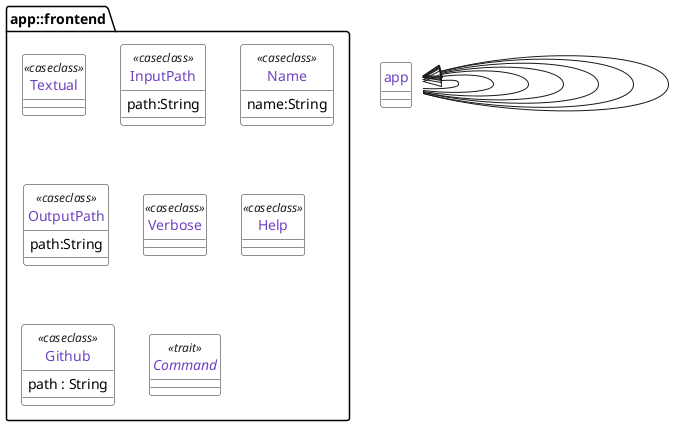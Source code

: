 @startuml need_to_find_id
package app::frontend{
    class app::frontend.Textual << caseclass >>{
    
    }
    class app::frontend.InputPath << caseclass >>{
        path:String
    }
    class app::frontend.Name << caseclass >>{
        name:String
    }
    class app::frontend.OutputPath << caseclass >>{
        path:String
    }
    class app::frontend.Verbose << caseclass >>{
    
    }
    class app::frontend.Help << caseclass >>{
    
    }

    class app::frontend.Github << caseclass >>{
        path : String  
    }

    abstract class app::frontend.Command << trait >>

}
app::frontend.Command <|-- app::frontend.Github 
app::frontend.Command <|-- app::frontend.Help 
app::frontend.Command <|-- app::frontend.Verbose 
app::frontend.Command <|-- app::frontend.OutputPath 
app::frontend.Command <|-- app::frontend.Name 
app::frontend.Command <|-- app::frontend.InputPath 
app::frontend.Command <|-- app::frontend.Textual

hide circle 

skinparam defaultFontName Source Code Pro

skinparam ClassStereotypeFontColor #1b1f23

skinparam class {
    BackgroundColor White
    BorderColor #1b1f23
    ArrowColor #1b1f23
    FontColor #6f42c1
}

skinparam note {
    BackgroundColor White
    BorderColor #1b1f23
    ArrowColor #1b1f23
    FontColor #d73a49
}


skinparam stereotype {
    FontColor #d73a49
}

@enduml